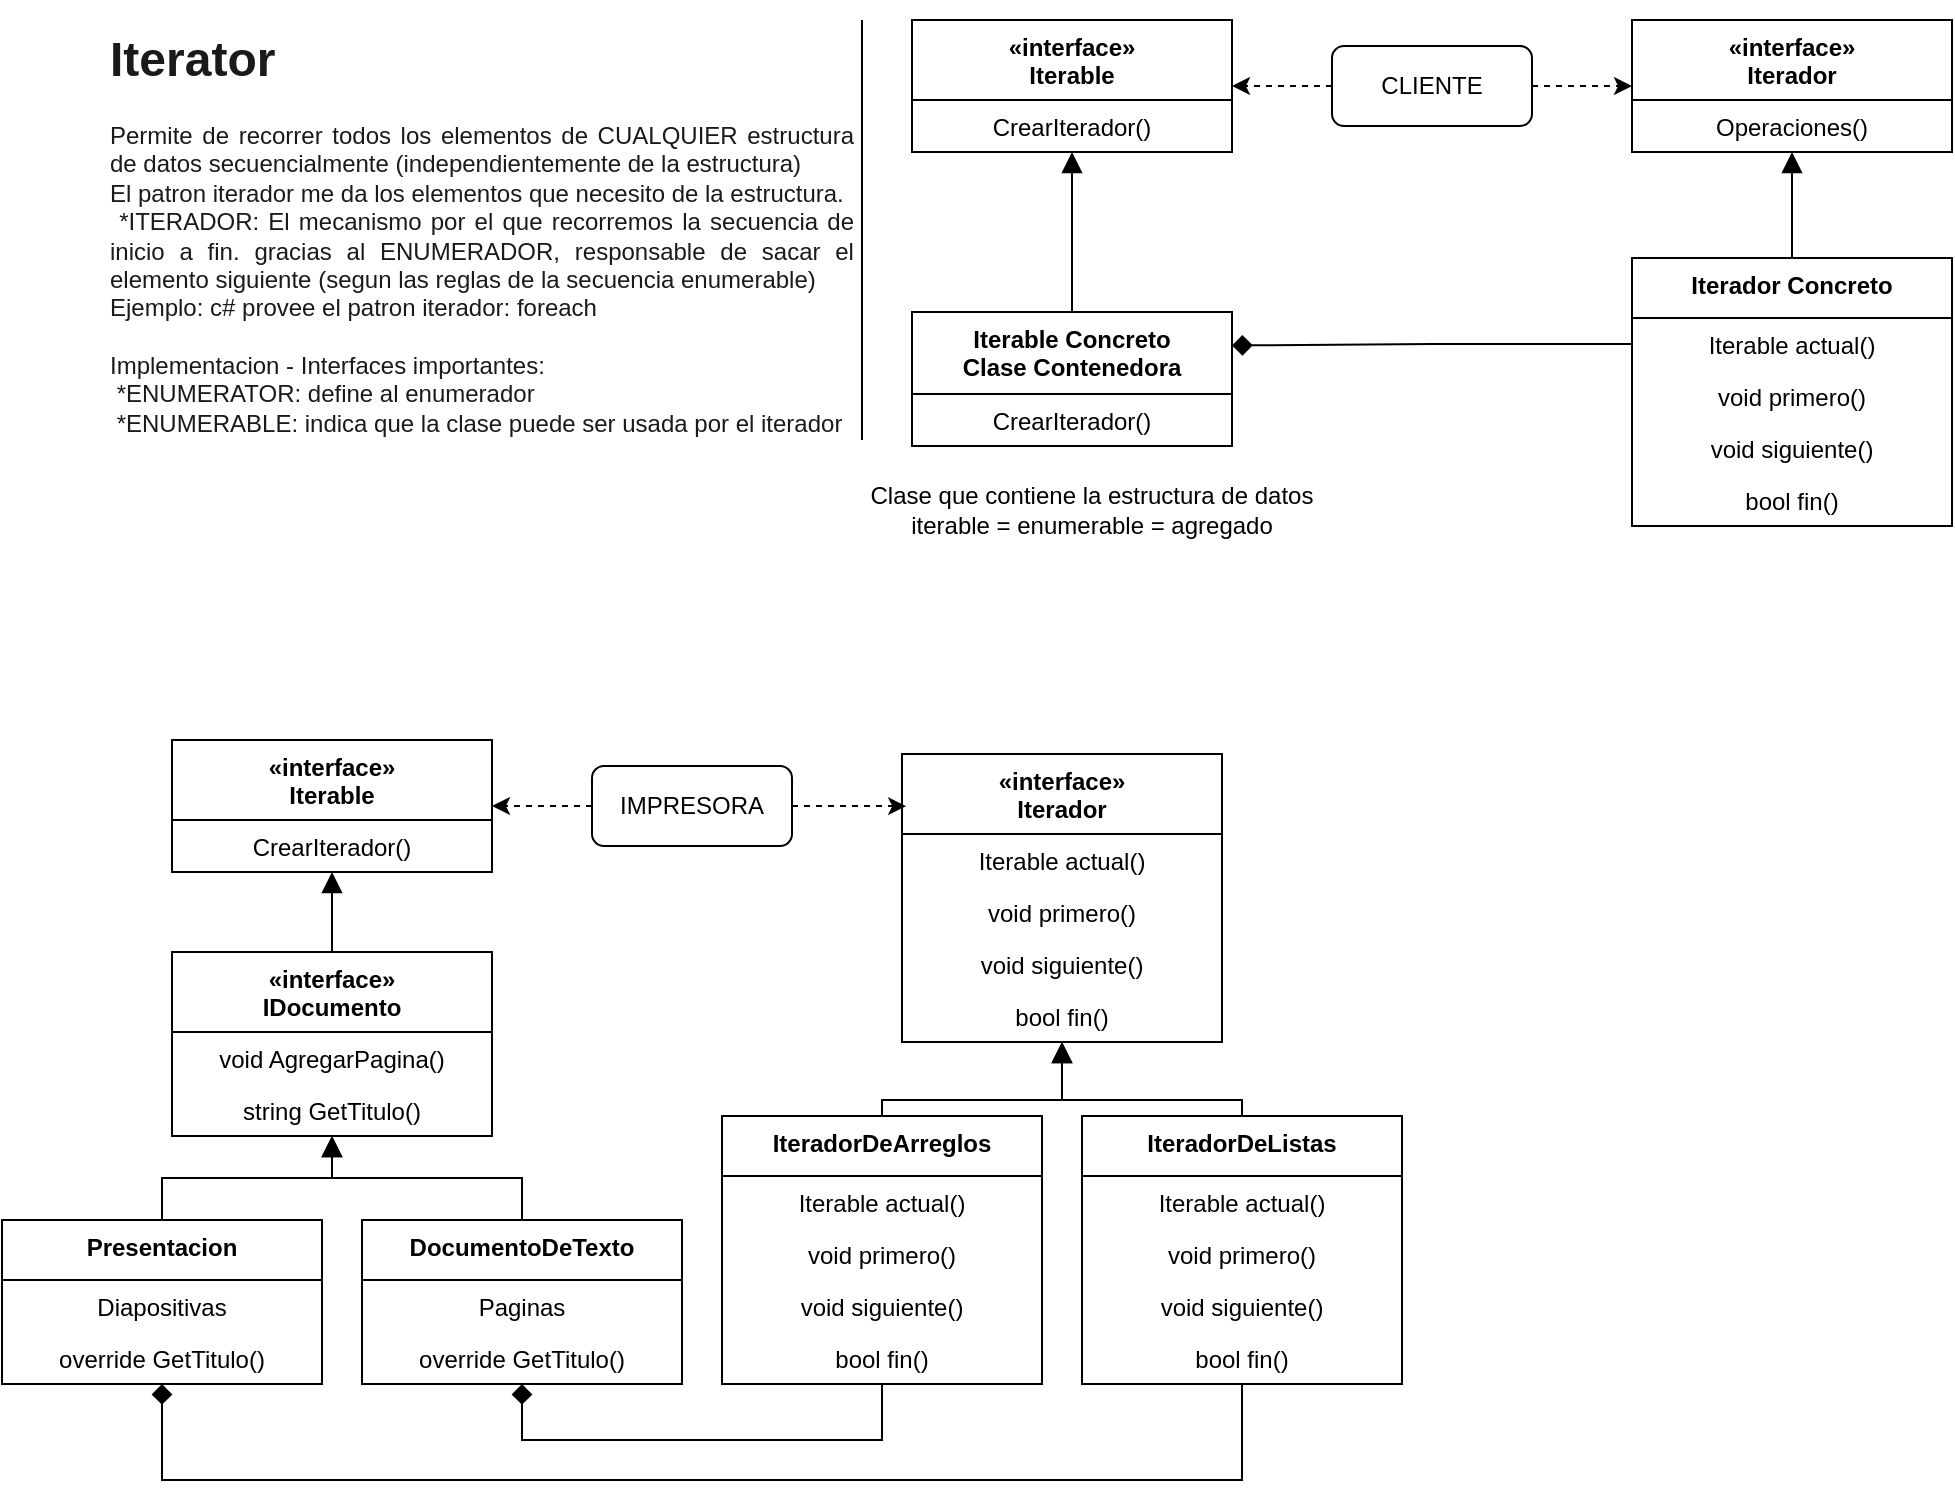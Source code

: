 <mxfile version="14.6.13" type="github" pages="3">
  <diagram name="2 ITERATOR" id="e7e014a7-5840-1c2e-5031-d8a46d1fe8dd">
    <mxGraphModel dx="2037" dy="520" grid="1" gridSize="10" guides="1" tooltips="1" connect="1" arrows="1" fold="1" page="1" pageScale="1" pageWidth="1169" pageHeight="826" background="#ffffff" math="0" shadow="0">
      <root>
        <mxCell id="0" />
        <mxCell id="1" parent="0" />
        <mxCell id="JFeSRVVw9KBUbHDQCU6g-44" value="«interface»&#xa;Iterable" style="swimlane;fontStyle=1;align=center;verticalAlign=top;childLayout=stackLayout;horizontal=1;startSize=40;horizontalStack=0;resizeParent=1;resizeParentMax=0;resizeLast=0;collapsible=1;marginBottom=0;" vertex="1" parent="1">
          <mxGeometry x="415" y="10" width="160" height="66" as="geometry" />
        </mxCell>
        <mxCell id="JFeSRVVw9KBUbHDQCU6g-47" value="CrearIterador()" style="text;strokeColor=none;fillColor=none;align=center;verticalAlign=top;spacingLeft=4;spacingRight=4;overflow=hidden;rotatable=0;points=[[0,0.5],[1,0.5]];portConstraint=eastwest;" vertex="1" parent="JFeSRVVw9KBUbHDQCU6g-44">
          <mxGeometry y="40" width="160" height="26" as="geometry" />
        </mxCell>
        <mxCell id="JFeSRVVw9KBUbHDQCU6g-48" value="«interface»&#xa;Iterador" style="swimlane;fontStyle=1;align=center;verticalAlign=top;childLayout=stackLayout;horizontal=1;startSize=40;horizontalStack=0;resizeParent=1;resizeParentMax=0;resizeLast=0;collapsible=1;marginBottom=0;" vertex="1" parent="1">
          <mxGeometry x="775" y="10" width="160" height="66" as="geometry" />
        </mxCell>
        <mxCell id="JFeSRVVw9KBUbHDQCU6g-49" value="Operaciones()" style="text;strokeColor=none;fillColor=none;align=center;verticalAlign=top;spacingLeft=4;spacingRight=4;overflow=hidden;rotatable=0;points=[[0,0.5],[1,0.5]];portConstraint=eastwest;" vertex="1" parent="JFeSRVVw9KBUbHDQCU6g-48">
          <mxGeometry y="40" width="160" height="26" as="geometry" />
        </mxCell>
        <mxCell id="JFeSRVVw9KBUbHDQCU6g-50" value="&lt;h1 style=&quot;text-align: justify&quot;&gt;&lt;font color=&quot;#1a1a1a&quot;&gt;Iterator&lt;/font&gt;&lt;/h1&gt;&lt;p&gt;&lt;/p&gt;&lt;div style=&quot;text-align: justify&quot;&gt;&lt;span style=&quot;color: rgb(26 , 26 , 26)&quot;&gt;Permite de recorrer todos los elementos de CUALQUIER estructura de datos secuencialmente (independientemente de la estructura)&lt;/span&gt;&lt;/div&gt;&lt;font color=&quot;#1a1a1a&quot;&gt;&lt;div style=&quot;text-align: justify&quot;&gt;&lt;span&gt;El patron iterador me da los elementos que necesito de la estructura.&amp;nbsp;&lt;/span&gt;&lt;/div&gt;&lt;div style=&quot;text-align: justify&quot;&gt;&lt;span&gt;&amp;nbsp;*ITERADOR: El mecanismo por el que recorremos la secuencia de inicio a fin. gracias al&amp;nbsp;&lt;/span&gt;&lt;span&gt;ENUMERADOR, responsable de sacar el elemento siguiente (segun las reglas de la secuencia enumerable)&lt;/span&gt;&lt;/div&gt;&lt;div style=&quot;text-align: justify&quot;&gt;&lt;span&gt;Ejemplo: c# provee el patron iterador: foreach&lt;/span&gt;&lt;/div&gt;&lt;div style=&quot;text-align: justify&quot;&gt;&lt;span&gt;&lt;br&gt;&lt;/span&gt;&lt;/div&gt;&lt;div style=&quot;text-align: justify&quot;&gt;&lt;span&gt;Implementacion - Interfaces importantes:&lt;/span&gt;&lt;/div&gt;&lt;div style=&quot;text-align: justify&quot;&gt;&lt;span&gt;&amp;nbsp;*ENUMERATOR: define al enumerador&lt;/span&gt;&lt;/div&gt;&lt;div style=&quot;text-align: justify&quot;&gt;&lt;span&gt;&amp;nbsp;*ENUMERABLE: indica que la clase puede ser usada por el iterador&lt;/span&gt;&lt;/div&gt;&lt;/font&gt;&lt;p&gt;&lt;/p&gt;" style="text;html=1;strokeColor=none;fillColor=none;spacing=5;spacingTop=-20;whiteSpace=wrap;overflow=hidden;rounded=0;align=center;" vertex="1" parent="1">
          <mxGeometry x="10" y="10" width="380" height="210" as="geometry" />
        </mxCell>
        <mxCell id="JFeSRVVw9KBUbHDQCU6g-52" value="CLIENTE" style="rounded=1;whiteSpace=wrap;html=1;align=center;" vertex="1" parent="1">
          <mxGeometry x="625" y="23" width="100" height="40" as="geometry" />
        </mxCell>
        <mxCell id="JFeSRVVw9KBUbHDQCU6g-53" value="" style="endArrow=classic;html=1;dashed=1;" edge="1" parent="1" source="JFeSRVVw9KBUbHDQCU6g-52" target="JFeSRVVw9KBUbHDQCU6g-44">
          <mxGeometry width="50" height="50" relative="1" as="geometry">
            <mxPoint x="695" y="159" as="sourcePoint" />
            <mxPoint x="745" y="109" as="targetPoint" />
          </mxGeometry>
        </mxCell>
        <mxCell id="JFeSRVVw9KBUbHDQCU6g-54" value="" style="endArrow=classic;html=1;dashed=1;" edge="1" parent="1" source="JFeSRVVw9KBUbHDQCU6g-52" target="JFeSRVVw9KBUbHDQCU6g-48">
          <mxGeometry width="50" height="50" relative="1" as="geometry">
            <mxPoint x="695" y="159" as="sourcePoint" />
            <mxPoint x="745" y="109" as="targetPoint" />
          </mxGeometry>
        </mxCell>
        <mxCell id="JFeSRVVw9KBUbHDQCU6g-55" value="Iterador Concreto" style="swimlane;fontStyle=1;align=center;verticalAlign=top;childLayout=stackLayout;horizontal=1;startSize=30;horizontalStack=0;resizeParent=1;resizeParentMax=0;resizeLast=0;collapsible=1;marginBottom=0;" vertex="1" parent="1">
          <mxGeometry x="775" y="129" width="160" height="134" as="geometry" />
        </mxCell>
        <mxCell id="JFeSRVVw9KBUbHDQCU6g-65" value="Iterable actual()&#xa;" style="text;strokeColor=none;fillColor=none;align=center;verticalAlign=top;spacingLeft=4;spacingRight=4;overflow=hidden;rotatable=0;points=[[0,0.5],[1,0.5]];portConstraint=eastwest;" vertex="1" parent="JFeSRVVw9KBUbHDQCU6g-55">
          <mxGeometry y="30" width="160" height="26" as="geometry" />
        </mxCell>
        <mxCell id="JFeSRVVw9KBUbHDQCU6g-56" value="void primero()&#xa;" style="text;strokeColor=none;fillColor=none;align=center;verticalAlign=top;spacingLeft=4;spacingRight=4;overflow=hidden;rotatable=0;points=[[0,0.5],[1,0.5]];portConstraint=eastwest;" vertex="1" parent="JFeSRVVw9KBUbHDQCU6g-55">
          <mxGeometry y="56" width="160" height="26" as="geometry" />
        </mxCell>
        <mxCell id="JFeSRVVw9KBUbHDQCU6g-64" value="void siguiente()&#xa;" style="text;strokeColor=none;fillColor=none;align=center;verticalAlign=top;spacingLeft=4;spacingRight=4;overflow=hidden;rotatable=0;points=[[0,0.5],[1,0.5]];portConstraint=eastwest;" vertex="1" parent="JFeSRVVw9KBUbHDQCU6g-55">
          <mxGeometry y="82" width="160" height="26" as="geometry" />
        </mxCell>
        <mxCell id="JFeSRVVw9KBUbHDQCU6g-66" value="bool fin()&#xa;" style="text;strokeColor=none;fillColor=none;align=center;verticalAlign=top;spacingLeft=4;spacingRight=4;overflow=hidden;rotatable=0;points=[[0,0.5],[1,0.5]];portConstraint=eastwest;" vertex="1" parent="JFeSRVVw9KBUbHDQCU6g-55">
          <mxGeometry y="108" width="160" height="26" as="geometry" />
        </mxCell>
        <mxCell id="JFeSRVVw9KBUbHDQCU6g-57" value="Iterable Concreto&#xa;Clase Contenedora" style="swimlane;fontStyle=1;align=center;verticalAlign=top;childLayout=stackLayout;horizontal=1;startSize=41;horizontalStack=0;resizeParent=1;resizeParentMax=0;resizeLast=0;collapsible=1;marginBottom=0;" vertex="1" parent="1">
          <mxGeometry x="415" y="156" width="160" height="67" as="geometry" />
        </mxCell>
        <mxCell id="JFeSRVVw9KBUbHDQCU6g-58" value="CrearIterador()" style="text;strokeColor=none;fillColor=none;align=center;verticalAlign=top;spacingLeft=4;spacingRight=4;overflow=hidden;rotatable=0;points=[[0,0.5],[1,0.5]];portConstraint=eastwest;" vertex="1" parent="JFeSRVVw9KBUbHDQCU6g-57">
          <mxGeometry y="41" width="160" height="26" as="geometry" />
        </mxCell>
        <mxCell id="JFeSRVVw9KBUbHDQCU6g-59" value="" style="endArrow=block;html=1;endFill=1;endSize=8;" edge="1" parent="1" source="JFeSRVVw9KBUbHDQCU6g-57" target="JFeSRVVw9KBUbHDQCU6g-44">
          <mxGeometry width="50" height="50" relative="1" as="geometry">
            <mxPoint x="695" y="159" as="sourcePoint" />
            <mxPoint x="745" y="109" as="targetPoint" />
          </mxGeometry>
        </mxCell>
        <mxCell id="JFeSRVVw9KBUbHDQCU6g-60" value="" style="endArrow=block;html=1;endFill=1;endSize=8;" edge="1" parent="1" source="JFeSRVVw9KBUbHDQCU6g-55" target="JFeSRVVw9KBUbHDQCU6g-48">
          <mxGeometry width="50" height="50" relative="1" as="geometry">
            <mxPoint x="615" y="159" as="sourcePoint" />
            <mxPoint x="665" y="109" as="targetPoint" />
          </mxGeometry>
        </mxCell>
        <mxCell id="JFeSRVVw9KBUbHDQCU6g-63" value="Clase que contiene la estructura de datos &lt;br&gt;iterable =&amp;nbsp;enumerable =&amp;nbsp;agregado" style="text;html=1;strokeColor=none;fillColor=none;align=center;verticalAlign=middle;whiteSpace=wrap;rounded=0;" vertex="1" parent="1">
          <mxGeometry x="390" y="230" width="230" height="50" as="geometry" />
        </mxCell>
        <mxCell id="JFeSRVVw9KBUbHDQCU6g-61" value="" style="endArrow=diamond;html=1;endFill=1;endSize=8;exitX=0;exitY=0.5;exitDx=0;exitDy=0;edgeStyle=orthogonalEdgeStyle;rounded=0;entryX=1;entryY=0.25;entryDx=0;entryDy=0;" edge="1" parent="1" source="JFeSRVVw9KBUbHDQCU6g-65" target="JFeSRVVw9KBUbHDQCU6g-57">
          <mxGeometry width="50" height="50" relative="1" as="geometry">
            <mxPoint x="695" y="159" as="sourcePoint" />
            <mxPoint x="745" y="109" as="targetPoint" />
          </mxGeometry>
        </mxCell>
        <mxCell id="JFeSRVVw9KBUbHDQCU6g-67" value="«interface»&#xa;IDocumento" style="swimlane;fontStyle=1;align=center;verticalAlign=top;childLayout=stackLayout;horizontal=1;startSize=40;horizontalStack=0;resizeParent=1;resizeParentMax=0;resizeLast=0;collapsible=1;marginBottom=0;" vertex="1" parent="1">
          <mxGeometry x="45" y="476" width="160" height="92" as="geometry" />
        </mxCell>
        <mxCell id="JFeSRVVw9KBUbHDQCU6g-68" value="void AgregarPagina()" style="text;strokeColor=none;fillColor=none;align=center;verticalAlign=top;spacingLeft=4;spacingRight=4;overflow=hidden;rotatable=0;points=[[0,0.5],[1,0.5]];portConstraint=eastwest;" vertex="1" parent="JFeSRVVw9KBUbHDQCU6g-67">
          <mxGeometry y="40" width="160" height="26" as="geometry" />
        </mxCell>
        <mxCell id="JFeSRVVw9KBUbHDQCU6g-88" value="string GetTitulo()" style="text;strokeColor=none;fillColor=none;align=center;verticalAlign=top;spacingLeft=4;spacingRight=4;overflow=hidden;rotatable=0;points=[[0,0.5],[1,0.5]];portConstraint=eastwest;" vertex="1" parent="JFeSRVVw9KBUbHDQCU6g-67">
          <mxGeometry y="66" width="160" height="26" as="geometry" />
        </mxCell>
        <mxCell id="JFeSRVVw9KBUbHDQCU6g-69" value="«interface»&#xa;Iterador" style="swimlane;fontStyle=1;align=center;verticalAlign=top;childLayout=stackLayout;horizontal=1;startSize=40;horizontalStack=0;resizeParent=1;resizeParentMax=0;resizeLast=0;collapsible=1;marginBottom=0;" vertex="1" parent="1">
          <mxGeometry x="410" y="377" width="160" height="144" as="geometry" />
        </mxCell>
        <mxCell id="JFeSRVVw9KBUbHDQCU6g-104" value="Iterable actual()&#xa;" style="text;strokeColor=none;fillColor=none;align=center;verticalAlign=top;spacingLeft=4;spacingRight=4;overflow=hidden;rotatable=0;points=[[0,0.5],[1,0.5]];portConstraint=eastwest;" vertex="1" parent="JFeSRVVw9KBUbHDQCU6g-69">
          <mxGeometry y="40" width="160" height="26" as="geometry" />
        </mxCell>
        <mxCell id="JFeSRVVw9KBUbHDQCU6g-103" value="void primero()&#xa;" style="text;strokeColor=none;fillColor=none;align=center;verticalAlign=top;spacingLeft=4;spacingRight=4;overflow=hidden;rotatable=0;points=[[0,0.5],[1,0.5]];portConstraint=eastwest;" vertex="1" parent="JFeSRVVw9KBUbHDQCU6g-69">
          <mxGeometry y="66" width="160" height="26" as="geometry" />
        </mxCell>
        <mxCell id="JFeSRVVw9KBUbHDQCU6g-102" value="void siguiente()&#xa;" style="text;strokeColor=none;fillColor=none;align=center;verticalAlign=top;spacingLeft=4;spacingRight=4;overflow=hidden;rotatable=0;points=[[0,0.5],[1,0.5]];portConstraint=eastwest;" vertex="1" parent="JFeSRVVw9KBUbHDQCU6g-69">
          <mxGeometry y="92" width="160" height="26" as="geometry" />
        </mxCell>
        <mxCell id="JFeSRVVw9KBUbHDQCU6g-101" value="bool fin()&#xa;" style="text;strokeColor=none;fillColor=none;align=center;verticalAlign=top;spacingLeft=4;spacingRight=4;overflow=hidden;rotatable=0;points=[[0,0.5],[1,0.5]];portConstraint=eastwest;" vertex="1" parent="JFeSRVVw9KBUbHDQCU6g-69">
          <mxGeometry y="118" width="160" height="26" as="geometry" />
        </mxCell>
        <mxCell id="JFeSRVVw9KBUbHDQCU6g-71" value="IMPRESORA" style="rounded=1;whiteSpace=wrap;html=1;align=center;" vertex="1" parent="1">
          <mxGeometry x="255" y="383" width="100" height="40" as="geometry" />
        </mxCell>
        <mxCell id="JFeSRVVw9KBUbHDQCU6g-72" value="" style="endArrow=classic;html=1;dashed=1;" edge="1" parent="1" source="JFeSRVVw9KBUbHDQCU6g-71" target="JFeSRVVw9KBUbHDQCU6g-86">
          <mxGeometry width="50" height="50" relative="1" as="geometry">
            <mxPoint x="325" y="519" as="sourcePoint" />
            <mxPoint x="375" y="469" as="targetPoint" />
          </mxGeometry>
        </mxCell>
        <mxCell id="JFeSRVVw9KBUbHDQCU6g-73" value="" style="endArrow=classic;html=1;dashed=1;entryX=0.013;entryY=0.181;entryDx=0;entryDy=0;entryPerimeter=0;" edge="1" parent="1" source="JFeSRVVw9KBUbHDQCU6g-71" target="JFeSRVVw9KBUbHDQCU6g-69">
          <mxGeometry width="50" height="50" relative="1" as="geometry">
            <mxPoint x="325" y="519" as="sourcePoint" />
            <mxPoint x="375" y="469" as="targetPoint" />
          </mxGeometry>
        </mxCell>
        <mxCell id="JFeSRVVw9KBUbHDQCU6g-74" value="IteradorDeArreglos" style="swimlane;fontStyle=1;align=center;verticalAlign=top;childLayout=stackLayout;horizontal=1;startSize=30;horizontalStack=0;resizeParent=1;resizeParentMax=0;resizeLast=0;collapsible=1;marginBottom=0;" vertex="1" parent="1">
          <mxGeometry x="320" y="558" width="160" height="134" as="geometry" />
        </mxCell>
        <mxCell id="JFeSRVVw9KBUbHDQCU6g-75" value="Iterable actual()&#xa;" style="text;strokeColor=none;fillColor=none;align=center;verticalAlign=top;spacingLeft=4;spacingRight=4;overflow=hidden;rotatable=0;points=[[0,0.5],[1,0.5]];portConstraint=eastwest;" vertex="1" parent="JFeSRVVw9KBUbHDQCU6g-74">
          <mxGeometry y="30" width="160" height="26" as="geometry" />
        </mxCell>
        <mxCell id="JFeSRVVw9KBUbHDQCU6g-76" value="void primero()&#xa;" style="text;strokeColor=none;fillColor=none;align=center;verticalAlign=top;spacingLeft=4;spacingRight=4;overflow=hidden;rotatable=0;points=[[0,0.5],[1,0.5]];portConstraint=eastwest;" vertex="1" parent="JFeSRVVw9KBUbHDQCU6g-74">
          <mxGeometry y="56" width="160" height="26" as="geometry" />
        </mxCell>
        <mxCell id="JFeSRVVw9KBUbHDQCU6g-77" value="void siguiente()&#xa;" style="text;strokeColor=none;fillColor=none;align=center;verticalAlign=top;spacingLeft=4;spacingRight=4;overflow=hidden;rotatable=0;points=[[0,0.5],[1,0.5]];portConstraint=eastwest;" vertex="1" parent="JFeSRVVw9KBUbHDQCU6g-74">
          <mxGeometry y="82" width="160" height="26" as="geometry" />
        </mxCell>
        <mxCell id="JFeSRVVw9KBUbHDQCU6g-78" value="bool fin()&#xa;" style="text;strokeColor=none;fillColor=none;align=center;verticalAlign=top;spacingLeft=4;spacingRight=4;overflow=hidden;rotatable=0;points=[[0,0.5],[1,0.5]];portConstraint=eastwest;" vertex="1" parent="JFeSRVVw9KBUbHDQCU6g-74">
          <mxGeometry y="108" width="160" height="26" as="geometry" />
        </mxCell>
        <mxCell id="JFeSRVVw9KBUbHDQCU6g-79" value="DocumentoDeTexto" style="swimlane;fontStyle=1;align=center;verticalAlign=top;childLayout=stackLayout;horizontal=1;startSize=30;horizontalStack=0;resizeParent=1;resizeParentMax=0;resizeLast=0;collapsible=1;marginBottom=0;" vertex="1" parent="1">
          <mxGeometry x="140" y="610" width="160" height="82" as="geometry" />
        </mxCell>
        <mxCell id="JFeSRVVw9KBUbHDQCU6g-80" value="Paginas" style="text;strokeColor=none;fillColor=none;align=center;verticalAlign=top;spacingLeft=4;spacingRight=4;overflow=hidden;rotatable=0;points=[[0,0.5],[1,0.5]];portConstraint=eastwest;" vertex="1" parent="JFeSRVVw9KBUbHDQCU6g-79">
          <mxGeometry y="30" width="160" height="26" as="geometry" />
        </mxCell>
        <mxCell id="JFeSRVVw9KBUbHDQCU6g-90" value="override GetTitulo()" style="text;strokeColor=none;fillColor=none;align=center;verticalAlign=top;spacingLeft=4;spacingRight=4;overflow=hidden;rotatable=0;points=[[0,0.5],[1,0.5]];portConstraint=eastwest;" vertex="1" parent="JFeSRVVw9KBUbHDQCU6g-79">
          <mxGeometry y="56" width="160" height="26" as="geometry" />
        </mxCell>
        <mxCell id="JFeSRVVw9KBUbHDQCU6g-81" value="" style="endArrow=block;html=1;endFill=1;endSize=8;edgeStyle=orthogonalEdgeStyle;rounded=0;" edge="1" parent="1" source="JFeSRVVw9KBUbHDQCU6g-79" target="JFeSRVVw9KBUbHDQCU6g-67">
          <mxGeometry width="50" height="50" relative="1" as="geometry">
            <mxPoint x="325" y="572" as="sourcePoint" />
            <mxPoint x="375" y="522" as="targetPoint" />
          </mxGeometry>
        </mxCell>
        <mxCell id="JFeSRVVw9KBUbHDQCU6g-82" value="" style="endArrow=block;html=1;endFill=1;endSize=8;rounded=0;edgeStyle=orthogonalEdgeStyle;" edge="1" parent="1" source="JFeSRVVw9KBUbHDQCU6g-74" target="JFeSRVVw9KBUbHDQCU6g-69">
          <mxGeometry width="50" height="50" relative="1" as="geometry">
            <mxPoint x="245" y="519" as="sourcePoint" />
            <mxPoint x="295" y="469" as="targetPoint" />
            <Array as="points">
              <mxPoint x="400" y="550" />
              <mxPoint x="490" y="550" />
            </Array>
          </mxGeometry>
        </mxCell>
        <mxCell id="JFeSRVVw9KBUbHDQCU6g-84" value="" style="endArrow=diamond;html=1;endFill=1;endSize=8;edgeStyle=orthogonalEdgeStyle;rounded=0;" edge="1" parent="1" source="JFeSRVVw9KBUbHDQCU6g-105" target="JFeSRVVw9KBUbHDQCU6g-97">
          <mxGeometry width="50" height="50" relative="1" as="geometry">
            <mxPoint x="325" y="519" as="sourcePoint" />
            <mxPoint x="375" y="469" as="targetPoint" />
            <Array as="points">
              <mxPoint x="580" y="740" />
              <mxPoint x="40" y="740" />
            </Array>
          </mxGeometry>
        </mxCell>
        <mxCell id="JFeSRVVw9KBUbHDQCU6g-85" value="" style="endArrow=none;html=1;endSize=8;entryX=1;entryY=0;entryDx=0;entryDy=0;exitX=1;exitY=1;exitDx=0;exitDy=0;" edge="1" parent="1" source="JFeSRVVw9KBUbHDQCU6g-50" target="JFeSRVVw9KBUbHDQCU6g-50">
          <mxGeometry width="50" height="50" relative="1" as="geometry">
            <mxPoint x="520" y="230" as="sourcePoint" />
            <mxPoint x="570" y="180" as="targetPoint" />
          </mxGeometry>
        </mxCell>
        <mxCell id="JFeSRVVw9KBUbHDQCU6g-86" value="«interface»&#xa;Iterable" style="swimlane;fontStyle=1;align=center;verticalAlign=top;childLayout=stackLayout;horizontal=1;startSize=40;horizontalStack=0;resizeParent=1;resizeParentMax=0;resizeLast=0;collapsible=1;marginBottom=0;" vertex="1" parent="1">
          <mxGeometry x="45" y="370" width="160" height="66" as="geometry" />
        </mxCell>
        <mxCell id="JFeSRVVw9KBUbHDQCU6g-87" value="CrearIterador()" style="text;strokeColor=none;fillColor=none;align=center;verticalAlign=top;spacingLeft=4;spacingRight=4;overflow=hidden;rotatable=0;points=[[0,0.5],[1,0.5]];portConstraint=eastwest;" vertex="1" parent="JFeSRVVw9KBUbHDQCU6g-86">
          <mxGeometry y="40" width="160" height="26" as="geometry" />
        </mxCell>
        <mxCell id="JFeSRVVw9KBUbHDQCU6g-89" value="" style="endArrow=block;html=1;endFill=1;endSize=8;" edge="1" parent="1" source="JFeSRVVw9KBUbHDQCU6g-67" target="JFeSRVVw9KBUbHDQCU6g-86">
          <mxGeometry width="50" height="50" relative="1" as="geometry">
            <mxPoint x="125" y="610" as="sourcePoint" />
            <mxPoint x="110" y="400" as="targetPoint" />
          </mxGeometry>
        </mxCell>
        <mxCell id="JFeSRVVw9KBUbHDQCU6g-97" value="Presentacion" style="swimlane;fontStyle=1;align=center;verticalAlign=top;childLayout=stackLayout;horizontal=1;startSize=30;horizontalStack=0;resizeParent=1;resizeParentMax=0;resizeLast=0;collapsible=1;marginBottom=0;" vertex="1" parent="1">
          <mxGeometry x="-40" y="610" width="160" height="82" as="geometry" />
        </mxCell>
        <mxCell id="JFeSRVVw9KBUbHDQCU6g-98" value="Diapositivas" style="text;strokeColor=none;fillColor=none;align=center;verticalAlign=top;spacingLeft=4;spacingRight=4;overflow=hidden;rotatable=0;points=[[0,0.5],[1,0.5]];portConstraint=eastwest;" vertex="1" parent="JFeSRVVw9KBUbHDQCU6g-97">
          <mxGeometry y="30" width="160" height="26" as="geometry" />
        </mxCell>
        <mxCell id="JFeSRVVw9KBUbHDQCU6g-99" value="override GetTitulo()" style="text;strokeColor=none;fillColor=none;align=center;verticalAlign=top;spacingLeft=4;spacingRight=4;overflow=hidden;rotatable=0;points=[[0,0.5],[1,0.5]];portConstraint=eastwest;" vertex="1" parent="JFeSRVVw9KBUbHDQCU6g-97">
          <mxGeometry y="56" width="160" height="26" as="geometry" />
        </mxCell>
        <mxCell id="JFeSRVVw9KBUbHDQCU6g-100" value="" style="endArrow=block;html=1;endFill=1;endSize=8;edgeStyle=orthogonalEdgeStyle;rounded=0;" edge="1" parent="1" source="JFeSRVVw9KBUbHDQCU6g-97" target="JFeSRVVw9KBUbHDQCU6g-67">
          <mxGeometry width="50" height="50" relative="1" as="geometry">
            <mxPoint x="325" y="572" as="sourcePoint" />
            <mxPoint x="375" y="522" as="targetPoint" />
          </mxGeometry>
        </mxCell>
        <mxCell id="JFeSRVVw9KBUbHDQCU6g-105" value="IteradorDeListas" style="swimlane;fontStyle=1;align=center;verticalAlign=top;childLayout=stackLayout;horizontal=1;startSize=30;horizontalStack=0;resizeParent=1;resizeParentMax=0;resizeLast=0;collapsible=1;marginBottom=0;" vertex="1" parent="1">
          <mxGeometry x="500" y="558" width="160" height="134" as="geometry" />
        </mxCell>
        <mxCell id="JFeSRVVw9KBUbHDQCU6g-106" value="Iterable actual()&#xa;" style="text;strokeColor=none;fillColor=none;align=center;verticalAlign=top;spacingLeft=4;spacingRight=4;overflow=hidden;rotatable=0;points=[[0,0.5],[1,0.5]];portConstraint=eastwest;" vertex="1" parent="JFeSRVVw9KBUbHDQCU6g-105">
          <mxGeometry y="30" width="160" height="26" as="geometry" />
        </mxCell>
        <mxCell id="JFeSRVVw9KBUbHDQCU6g-107" value="void primero()&#xa;" style="text;strokeColor=none;fillColor=none;align=center;verticalAlign=top;spacingLeft=4;spacingRight=4;overflow=hidden;rotatable=0;points=[[0,0.5],[1,0.5]];portConstraint=eastwest;" vertex="1" parent="JFeSRVVw9KBUbHDQCU6g-105">
          <mxGeometry y="56" width="160" height="26" as="geometry" />
        </mxCell>
        <mxCell id="JFeSRVVw9KBUbHDQCU6g-108" value="void siguiente()&#xa;" style="text;strokeColor=none;fillColor=none;align=center;verticalAlign=top;spacingLeft=4;spacingRight=4;overflow=hidden;rotatable=0;points=[[0,0.5],[1,0.5]];portConstraint=eastwest;" vertex="1" parent="JFeSRVVw9KBUbHDQCU6g-105">
          <mxGeometry y="82" width="160" height="26" as="geometry" />
        </mxCell>
        <mxCell id="JFeSRVVw9KBUbHDQCU6g-109" value="bool fin()&#xa;" style="text;strokeColor=none;fillColor=none;align=center;verticalAlign=top;spacingLeft=4;spacingRight=4;overflow=hidden;rotatable=0;points=[[0,0.5],[1,0.5]];portConstraint=eastwest;" vertex="1" parent="JFeSRVVw9KBUbHDQCU6g-105">
          <mxGeometry y="108" width="160" height="26" as="geometry" />
        </mxCell>
        <mxCell id="JFeSRVVw9KBUbHDQCU6g-110" value="" style="endArrow=block;html=1;endFill=1;endSize=8;rounded=0;edgeStyle=orthogonalEdgeStyle;" edge="1" parent="1" source="JFeSRVVw9KBUbHDQCU6g-105" target="JFeSRVVw9KBUbHDQCU6g-69">
          <mxGeometry width="50" height="50" relative="1" as="geometry">
            <mxPoint x="245" y="519" as="sourcePoint" />
            <mxPoint x="295" y="469" as="targetPoint" />
            <Array as="points">
              <mxPoint x="580" y="550" />
              <mxPoint x="490" y="550" />
            </Array>
          </mxGeometry>
        </mxCell>
        <mxCell id="JFeSRVVw9KBUbHDQCU6g-111" value="" style="endArrow=diamond;html=1;endFill=1;endSize=8;edgeStyle=orthogonalEdgeStyle;rounded=0;" edge="1" parent="1" source="JFeSRVVw9KBUbHDQCU6g-74" target="JFeSRVVw9KBUbHDQCU6g-79">
          <mxGeometry width="50" height="50" relative="1" as="geometry">
            <mxPoint x="325" y="519" as="sourcePoint" />
            <mxPoint x="375" y="469" as="targetPoint" />
            <Array as="points">
              <mxPoint x="400" y="720" />
              <mxPoint x="220" y="720" />
            </Array>
          </mxGeometry>
        </mxCell>
      </root>
    </mxGraphModel>
  </diagram>
  <diagram id="Y9BkPkcYDif9DkWYkwm6" name="6 Composite">
    <mxGraphModel dx="868" dy="520" grid="1" gridSize="10" guides="1" tooltips="1" connect="1" arrows="1" fold="1" page="1" pageScale="1" pageWidth="850" pageHeight="1100" math="0" shadow="0">
      <root>
        <mxCell id="5gZ_trMiSi1T-RBZhrQ6-0" />
        <mxCell id="5gZ_trMiSi1T-RBZhrQ6-1" parent="5gZ_trMiSi1T-RBZhrQ6-0" />
        <mxCell id="PnXHfj2zv8V9_ceOidOT-2" value="abstract&#xa;Componente" style="swimlane;fontStyle=1;align=center;verticalAlign=top;childLayout=stackLayout;horizontal=1;startSize=40;horizontalStack=0;resizeParent=1;resizeParentMax=0;resizeLast=0;collapsible=1;marginBottom=0;" vertex="1" parent="5gZ_trMiSi1T-RBZhrQ6-1">
          <mxGeometry x="555" y="10" width="160" height="66" as="geometry" />
        </mxCell>
        <mxCell id="PnXHfj2zv8V9_ceOidOT-3" value="Operaciones()" style="text;strokeColor=none;fillColor=none;align=center;verticalAlign=top;spacingLeft=4;spacingRight=4;overflow=hidden;rotatable=0;points=[[0,0.5],[1,0.5]];portConstraint=eastwest;" vertex="1" parent="PnXHfj2zv8V9_ceOidOT-2">
          <mxGeometry y="40" width="160" height="26" as="geometry" />
        </mxCell>
        <mxCell id="PnXHfj2zv8V9_ceOidOT-4" value="&lt;h1 style=&quot;text-align: justify&quot;&gt;&lt;font color=&quot;#1a1a1a&quot;&gt;Composite&lt;/font&gt;&lt;/h1&gt;&lt;div style=&quot;text-align: left&quot;&gt;&lt;span&gt;&lt;font color=&quot;#1a1a1a&quot;&gt;Permite&amp;nbsp;&lt;/font&gt;tener un único documento, que puede estar dividido en documentos&amp;nbsp;más pequeños y estos estar compuestos por cualquier &lt;br&gt;cantidad de partes mas pequeñas. (RECURSIVO)&lt;/span&gt;&lt;/div&gt;&lt;div style=&quot;text-align: left&quot;&gt;Compone objetos en estructuras de árbol para&amp;nbsp;representar jerarquías de parte-todo. Permite que los&amp;nbsp;clientes traten de manera uniforme a los objetos&amp;nbsp;individuales y a los compuestos.&amp;nbsp;&lt;span&gt;&lt;br&gt;&lt;/span&gt;&lt;/div&gt;&lt;div style=&quot;text-align: left&quot;&gt;Trata a cada parte del mismo modo y los puede leer, escribir o imprimir.&lt;/div&gt;&lt;div style=&quot;text-align: left&quot;&gt;&lt;br&gt;&lt;/div&gt;&lt;div style=&quot;text-align: left&quot;&gt;UN OBJETO COMPUESTO TRANSMITE EL MENSAJE A SUS HIJOS&lt;/div&gt;&lt;div style=&quot;text-align: left&quot;&gt;LAS HOJAS LEEN&lt;/div&gt;&lt;div style=&quot;text-align: left&quot;&gt;&lt;br&gt;&lt;/div&gt;&lt;div style=&quot;text-align: left&quot;&gt;DESVENTAJA: A veces es necesario que ciertos componentes no contengan a otros. Y composite no impone restricciones.&amp;nbsp;&lt;/div&gt;&lt;p&gt;&lt;/p&gt;" style="text;html=1;strokeColor=none;fillColor=none;spacing=5;spacingTop=-20;whiteSpace=wrap;overflow=hidden;rounded=0;align=center;" vertex="1" parent="5gZ_trMiSi1T-RBZhrQ6-1">
          <mxGeometry y="10" width="390" height="240" as="geometry" />
        </mxCell>
        <mxCell id="PnXHfj2zv8V9_ceOidOT-5" value="CLIENTE" style="rounded=1;whiteSpace=wrap;html=1;align=center;" vertex="1" parent="5gZ_trMiSi1T-RBZhrQ6-1">
          <mxGeometry x="405" y="23" width="100" height="40" as="geometry" />
        </mxCell>
        <mxCell id="PnXHfj2zv8V9_ceOidOT-7" value="" style="endArrow=classic;html=1;dashed=1;" edge="1" parent="5gZ_trMiSi1T-RBZhrQ6-1" source="PnXHfj2zv8V9_ceOidOT-5" target="PnXHfj2zv8V9_ceOidOT-2">
          <mxGeometry width="50" height="50" relative="1" as="geometry">
            <mxPoint x="475" y="159" as="sourcePoint" />
            <mxPoint x="525" y="109" as="targetPoint" />
          </mxGeometry>
        </mxCell>
        <mxCell id="PnXHfj2zv8V9_ceOidOT-8" value="Compuesto" style="swimlane;fontStyle=1;align=center;verticalAlign=top;childLayout=stackLayout;horizontal=1;startSize=30;horizontalStack=0;resizeParent=1;resizeParentMax=0;resizeLast=0;collapsible=1;marginBottom=0;" vertex="1" parent="5gZ_trMiSi1T-RBZhrQ6-1">
          <mxGeometry x="650" y="130" width="160" height="160" as="geometry" />
        </mxCell>
        <mxCell id="o3puvs31rToTMKyF882l-28" value="hijos = List&lt;Documento&gt;" style="text;strokeColor=none;fillColor=none;align=center;verticalAlign=top;spacingLeft=4;spacingRight=4;overflow=hidden;rotatable=0;points=[[0,0.5],[1,0.5]];portConstraint=eastwest;" vertex="1" parent="PnXHfj2zv8V9_ceOidOT-8">
          <mxGeometry y="30" width="160" height="26" as="geometry" />
        </mxCell>
        <mxCell id="o3puvs31rToTMKyF882l-29" value="agregarHijo(Documento)" style="text;strokeColor=none;fillColor=none;align=center;verticalAlign=top;spacingLeft=4;spacingRight=4;overflow=hidden;rotatable=0;points=[[0,0.5],[1,0.5]];portConstraint=eastwest;" vertex="1" parent="PnXHfj2zv8V9_ceOidOT-8">
          <mxGeometry y="56" width="160" height="26" as="geometry" />
        </mxCell>
        <mxCell id="o3puvs31rToTMKyF882l-32" value="imprimir()" style="text;strokeColor=none;fillColor=none;align=center;verticalAlign=top;spacingLeft=4;spacingRight=4;overflow=hidden;rotatable=0;points=[[0,0.5],[1,0.5]];portConstraint=eastwest;" vertex="1" parent="PnXHfj2zv8V9_ceOidOT-8">
          <mxGeometry y="82" width="160" height="26" as="geometry" />
        </mxCell>
        <mxCell id="o3puvs31rToTMKyF882l-31" value="escribir()" style="text;strokeColor=none;fillColor=none;align=center;verticalAlign=top;spacingLeft=4;spacingRight=4;overflow=hidden;rotatable=0;points=[[0,0.5],[1,0.5]];portConstraint=eastwest;" vertex="1" parent="PnXHfj2zv8V9_ceOidOT-8">
          <mxGeometry y="108" width="160" height="26" as="geometry" />
        </mxCell>
        <mxCell id="o3puvs31rToTMKyF882l-30" value="leer()" style="text;strokeColor=none;fillColor=none;align=center;verticalAlign=top;spacingLeft=4;spacingRight=4;overflow=hidden;rotatable=0;points=[[0,0.5],[1,0.5]];portConstraint=eastwest;" vertex="1" parent="PnXHfj2zv8V9_ceOidOT-8">
          <mxGeometry y="134" width="160" height="26" as="geometry" />
        </mxCell>
        <mxCell id="PnXHfj2zv8V9_ceOidOT-16" value="" style="endArrow=block;html=1;endFill=1;endSize=8;edgeStyle=orthogonalEdgeStyle;rounded=0;" edge="1" parent="5gZ_trMiSi1T-RBZhrQ6-1" source="PnXHfj2zv8V9_ceOidOT-8" target="PnXHfj2zv8V9_ceOidOT-2">
          <mxGeometry width="50" height="50" relative="1" as="geometry">
            <mxPoint x="395" y="159" as="sourcePoint" />
            <mxPoint x="445" y="109" as="targetPoint" />
          </mxGeometry>
        </mxCell>
        <mxCell id="PnXHfj2zv8V9_ceOidOT-19" value="" style="endArrow=none;html=1;endSize=8;entryX=1;entryY=0;entryDx=0;entryDy=0;exitX=1;exitY=1;exitDx=0;exitDy=0;" edge="1" parent="5gZ_trMiSi1T-RBZhrQ6-1" source="PnXHfj2zv8V9_ceOidOT-4" target="PnXHfj2zv8V9_ceOidOT-4">
          <mxGeometry width="50" height="50" relative="1" as="geometry">
            <mxPoint x="520" y="230" as="sourcePoint" />
            <mxPoint x="570" y="180" as="targetPoint" />
          </mxGeometry>
        </mxCell>
        <mxCell id="o3puvs31rToTMKyF882l-0" value="Hoja" style="swimlane;fontStyle=1;align=center;verticalAlign=top;childLayout=stackLayout;horizontal=1;startSize=30;horizontalStack=0;resizeParent=1;resizeParentMax=0;resizeLast=0;collapsible=1;marginBottom=0;" vertex="1" parent="5gZ_trMiSi1T-RBZhrQ6-1">
          <mxGeometry x="450" y="130" width="160" height="108" as="geometry" />
        </mxCell>
        <mxCell id="o3puvs31rToTMKyF882l-25" value="leer()" style="text;strokeColor=none;fillColor=none;align=center;verticalAlign=top;spacingLeft=4;spacingRight=4;overflow=hidden;rotatable=0;points=[[0,0.5],[1,0.5]];portConstraint=eastwest;" vertex="1" parent="o3puvs31rToTMKyF882l-0">
          <mxGeometry y="30" width="160" height="26" as="geometry" />
        </mxCell>
        <mxCell id="o3puvs31rToTMKyF882l-27" value="escribir()" style="text;strokeColor=none;fillColor=none;align=center;verticalAlign=top;spacingLeft=4;spacingRight=4;overflow=hidden;rotatable=0;points=[[0,0.5],[1,0.5]];portConstraint=eastwest;" vertex="1" parent="o3puvs31rToTMKyF882l-0">
          <mxGeometry y="56" width="160" height="26" as="geometry" />
        </mxCell>
        <mxCell id="o3puvs31rToTMKyF882l-26" value="imprimir()" style="text;strokeColor=none;fillColor=none;align=center;verticalAlign=top;spacingLeft=4;spacingRight=4;overflow=hidden;rotatable=0;points=[[0,0.5],[1,0.5]];portConstraint=eastwest;" vertex="1" parent="o3puvs31rToTMKyF882l-0">
          <mxGeometry y="82" width="160" height="26" as="geometry" />
        </mxCell>
        <mxCell id="PnXHfj2zv8V9_ceOidOT-18" value="" style="endArrow=diamond;html=1;endFill=1;endSize=8;exitX=1;exitY=0.25;exitDx=0;exitDy=0;edgeStyle=orthogonalEdgeStyle;rounded=0;entryX=1;entryY=0.104;entryDx=0;entryDy=0;entryPerimeter=0;" edge="1" parent="5gZ_trMiSi1T-RBZhrQ6-1" source="PnXHfj2zv8V9_ceOidOT-2" target="PnXHfj2zv8V9_ceOidOT-8">
          <mxGeometry width="50" height="50" relative="1" as="geometry">
            <mxPoint x="475" y="159" as="sourcePoint" />
            <mxPoint x="525" y="109" as="targetPoint" />
            <Array as="points">
              <mxPoint x="840" y="27" />
              <mxPoint x="840" y="144" />
            </Array>
          </mxGeometry>
        </mxCell>
        <mxCell id="o3puvs31rToTMKyF882l-2" value="" style="endArrow=block;html=1;endFill=1;endSize=8;edgeStyle=orthogonalEdgeStyle;rounded=0;exitX=0.5;exitY=0;exitDx=0;exitDy=0;" edge="1" parent="5gZ_trMiSi1T-RBZhrQ6-1" source="o3puvs31rToTMKyF882l-0" target="PnXHfj2zv8V9_ceOidOT-2">
          <mxGeometry width="50" height="50" relative="1" as="geometry">
            <mxPoint x="395" y="159" as="sourcePoint" />
            <mxPoint x="445" y="109" as="targetPoint" />
          </mxGeometry>
        </mxCell>
        <mxCell id="o3puvs31rToTMKyF882l-3" value="Clase Abstracta &#xa;Documento" style="swimlane;fontStyle=1;align=center;verticalAlign=top;childLayout=stackLayout;horizontal=1;startSize=40;horizontalStack=0;resizeParent=1;resizeParentMax=0;resizeLast=0;collapsible=1;marginBottom=0;" vertex="1" parent="5gZ_trMiSi1T-RBZhrQ6-1">
          <mxGeometry x="170" y="310" width="160" height="118" as="geometry" />
        </mxCell>
        <mxCell id="o3puvs31rToTMKyF882l-18" value="leer()" style="text;strokeColor=none;fillColor=none;align=center;verticalAlign=top;spacingLeft=4;spacingRight=4;overflow=hidden;rotatable=0;points=[[0,0.5],[1,0.5]];portConstraint=eastwest;" vertex="1" parent="o3puvs31rToTMKyF882l-3">
          <mxGeometry y="40" width="160" height="26" as="geometry" />
        </mxCell>
        <mxCell id="o3puvs31rToTMKyF882l-19" value="escribir()" style="text;strokeColor=none;fillColor=none;align=center;verticalAlign=top;spacingLeft=4;spacingRight=4;overflow=hidden;rotatable=0;points=[[0,0.5],[1,0.5]];portConstraint=eastwest;" vertex="1" parent="o3puvs31rToTMKyF882l-3">
          <mxGeometry y="66" width="160" height="26" as="geometry" />
        </mxCell>
        <mxCell id="o3puvs31rToTMKyF882l-20" value="imprimir()" style="text;strokeColor=none;fillColor=none;align=center;verticalAlign=top;spacingLeft=4;spacingRight=4;overflow=hidden;rotatable=0;points=[[0,0.5],[1,0.5]];portConstraint=eastwest;" vertex="1" parent="o3puvs31rToTMKyF882l-3">
          <mxGeometry y="92" width="160" height="26" as="geometry" />
        </mxCell>
        <mxCell id="o3puvs31rToTMKyF882l-5" value="CLIENTE" style="rounded=1;whiteSpace=wrap;html=1;align=center;" vertex="1" parent="5gZ_trMiSi1T-RBZhrQ6-1">
          <mxGeometry x="20" y="349" width="100" height="40" as="geometry" />
        </mxCell>
        <mxCell id="o3puvs31rToTMKyF882l-6" value="" style="endArrow=classic;html=1;dashed=1;" edge="1" parent="5gZ_trMiSi1T-RBZhrQ6-1" source="o3puvs31rToTMKyF882l-5" target="o3puvs31rToTMKyF882l-3">
          <mxGeometry width="50" height="50" relative="1" as="geometry">
            <mxPoint x="85" y="519" as="sourcePoint" />
            <mxPoint x="135" y="469" as="targetPoint" />
          </mxGeometry>
        </mxCell>
        <mxCell id="o3puvs31rToTMKyF882l-7" value="Documento Compuesto&#xa;hijos" style="swimlane;fontStyle=1;align=center;verticalAlign=top;childLayout=stackLayout;horizontal=1;startSize=40;horizontalStack=0;resizeParent=1;resizeParentMax=0;resizeLast=0;collapsible=1;marginBottom=0;" vertex="1" parent="5gZ_trMiSi1T-RBZhrQ6-1">
          <mxGeometry x="260" y="490" width="160" height="170" as="geometry" />
        </mxCell>
        <mxCell id="o3puvs31rToTMKyF882l-11" value="hijos = List&lt;Documento&gt;" style="text;strokeColor=none;fillColor=none;align=center;verticalAlign=top;spacingLeft=4;spacingRight=4;overflow=hidden;rotatable=0;points=[[0,0.5],[1,0.5]];portConstraint=eastwest;" vertex="1" parent="o3puvs31rToTMKyF882l-7">
          <mxGeometry y="40" width="160" height="26" as="geometry" />
        </mxCell>
        <mxCell id="o3puvs31rToTMKyF882l-21" value="agregarHijo(Documento)" style="text;strokeColor=none;fillColor=none;align=center;verticalAlign=top;spacingLeft=4;spacingRight=4;overflow=hidden;rotatable=0;points=[[0,0.5],[1,0.5]];portConstraint=eastwest;" vertex="1" parent="o3puvs31rToTMKyF882l-7">
          <mxGeometry y="66" width="160" height="26" as="geometry" />
        </mxCell>
        <mxCell id="o3puvs31rToTMKyF882l-8" value="leer()" style="text;strokeColor=none;fillColor=none;align=center;verticalAlign=top;spacingLeft=4;spacingRight=4;overflow=hidden;rotatable=0;points=[[0,0.5],[1,0.5]];portConstraint=eastwest;" vertex="1" parent="o3puvs31rToTMKyF882l-7">
          <mxGeometry y="92" width="160" height="26" as="geometry" />
        </mxCell>
        <mxCell id="o3puvs31rToTMKyF882l-9" value="escribir()" style="text;strokeColor=none;fillColor=none;align=center;verticalAlign=top;spacingLeft=4;spacingRight=4;overflow=hidden;rotatable=0;points=[[0,0.5],[1,0.5]];portConstraint=eastwest;" vertex="1" parent="o3puvs31rToTMKyF882l-7">
          <mxGeometry y="118" width="160" height="26" as="geometry" />
        </mxCell>
        <mxCell id="o3puvs31rToTMKyF882l-10" value="imprimir()" style="text;strokeColor=none;fillColor=none;align=center;verticalAlign=top;spacingLeft=4;spacingRight=4;overflow=hidden;rotatable=0;points=[[0,0.5],[1,0.5]];portConstraint=eastwest;" vertex="1" parent="o3puvs31rToTMKyF882l-7">
          <mxGeometry y="144" width="160" height="26" as="geometry" />
        </mxCell>
        <mxCell id="o3puvs31rToTMKyF882l-12" value="" style="endArrow=block;html=1;endFill=1;endSize=8;edgeStyle=orthogonalEdgeStyle;rounded=0;" edge="1" parent="5gZ_trMiSi1T-RBZhrQ6-1" source="o3puvs31rToTMKyF882l-7" target="o3puvs31rToTMKyF882l-3">
          <mxGeometry width="50" height="50" relative="1" as="geometry">
            <mxPoint x="5" y="519" as="sourcePoint" />
            <mxPoint x="55" y="469" as="targetPoint" />
          </mxGeometry>
        </mxCell>
        <mxCell id="o3puvs31rToTMKyF882l-14" value="Texto&#xa;Hoja" style="swimlane;fontStyle=1;align=center;verticalAlign=top;childLayout=stackLayout;horizontal=1;startSize=40;horizontalStack=0;resizeParent=1;resizeParentMax=0;resizeLast=0;collapsible=1;marginBottom=0;" vertex="1" parent="5gZ_trMiSi1T-RBZhrQ6-1">
          <mxGeometry x="60" y="490" width="160" height="118" as="geometry" />
        </mxCell>
        <mxCell id="o3puvs31rToTMKyF882l-22" value="leer()" style="text;strokeColor=none;fillColor=none;align=center;verticalAlign=top;spacingLeft=4;spacingRight=4;overflow=hidden;rotatable=0;points=[[0,0.5],[1,0.5]];portConstraint=eastwest;" vertex="1" parent="o3puvs31rToTMKyF882l-14">
          <mxGeometry y="40" width="160" height="26" as="geometry" />
        </mxCell>
        <mxCell id="o3puvs31rToTMKyF882l-24" value="escribir()" style="text;strokeColor=none;fillColor=none;align=center;verticalAlign=top;spacingLeft=4;spacingRight=4;overflow=hidden;rotatable=0;points=[[0,0.5],[1,0.5]];portConstraint=eastwest;" vertex="1" parent="o3puvs31rToTMKyF882l-14">
          <mxGeometry y="66" width="160" height="26" as="geometry" />
        </mxCell>
        <mxCell id="o3puvs31rToTMKyF882l-23" value="imprimir()" style="text;strokeColor=none;fillColor=none;align=center;verticalAlign=top;spacingLeft=4;spacingRight=4;overflow=hidden;rotatable=0;points=[[0,0.5],[1,0.5]];portConstraint=eastwest;" vertex="1" parent="o3puvs31rToTMKyF882l-14">
          <mxGeometry y="92" width="160" height="26" as="geometry" />
        </mxCell>
        <mxCell id="o3puvs31rToTMKyF882l-16" value="" style="endArrow=diamond;html=1;endFill=1;endSize=8;exitX=1;exitY=0.25;exitDx=0;exitDy=0;edgeStyle=orthogonalEdgeStyle;rounded=0;entryX=1;entryY=0.104;entryDx=0;entryDy=0;entryPerimeter=0;" edge="1" parent="5gZ_trMiSi1T-RBZhrQ6-1" source="o3puvs31rToTMKyF882l-3" target="o3puvs31rToTMKyF882l-7">
          <mxGeometry width="50" height="50" relative="1" as="geometry">
            <mxPoint x="85" y="519" as="sourcePoint" />
            <mxPoint x="135" y="469" as="targetPoint" />
            <Array as="points">
              <mxPoint x="450" y="387" />
              <mxPoint x="450" y="504" />
            </Array>
          </mxGeometry>
        </mxCell>
        <mxCell id="o3puvs31rToTMKyF882l-17" value="" style="endArrow=block;html=1;endFill=1;endSize=8;edgeStyle=orthogonalEdgeStyle;rounded=0;exitX=0.5;exitY=0;exitDx=0;exitDy=0;" edge="1" parent="5gZ_trMiSi1T-RBZhrQ6-1" source="o3puvs31rToTMKyF882l-14" target="o3puvs31rToTMKyF882l-3">
          <mxGeometry width="50" height="50" relative="1" as="geometry">
            <mxPoint x="5" y="519" as="sourcePoint" />
            <mxPoint x="55" y="469" as="targetPoint" />
          </mxGeometry>
        </mxCell>
      </root>
    </mxGraphModel>
  </diagram>
  <diagram name="6 Template Method" id="12lxi12kMurY8WJQgxnt">
    <mxGraphModel dx="868" dy="520" grid="1" gridSize="10" guides="1" tooltips="1" connect="1" arrows="1" fold="1" page="1" pageScale="1" pageWidth="850" pageHeight="1100" math="0" shadow="0">
      <root>
        <mxCell id="X-Gp-r4bentit32XM5BR-0" />
        <mxCell id="X-Gp-r4bentit32XM5BR-1" parent="X-Gp-r4bentit32XM5BR-0" />
        <mxCell id="X-Gp-r4bentit32XM5BR-2" value="CaseAbstracta" style="swimlane;fontStyle=1;align=center;verticalAlign=top;childLayout=stackLayout;horizontal=1;startSize=30;horizontalStack=0;resizeParent=1;resizeParentMax=0;resizeLast=0;collapsible=1;marginBottom=0;" vertex="1" parent="X-Gp-r4bentit32XM5BR-1">
          <mxGeometry x="550" y="12" width="180" height="100" as="geometry" />
        </mxCell>
        <mxCell id="X-Gp-r4bentit32XM5BR-3" value="Algoritmo()" style="text;strokeColor=none;fillColor=none;align=center;verticalAlign=top;spacingLeft=4;spacingRight=4;overflow=hidden;rotatable=0;points=[[0,0.5],[1,0.5]];portConstraint=eastwest;" vertex="1" parent="X-Gp-r4bentit32XM5BR-2">
          <mxGeometry y="30" width="180" height="26" as="geometry" />
        </mxCell>
        <mxCell id="X-Gp-r4bentit32XM5BR-48" value="Metodos abstractos que &#xa;componen el algoritmo" style="text;strokeColor=none;fillColor=none;align=center;verticalAlign=top;spacingLeft=4;spacingRight=4;overflow=hidden;rotatable=0;points=[[0,0.5],[1,0.5]];portConstraint=eastwest;" vertex="1" parent="X-Gp-r4bentit32XM5BR-2">
          <mxGeometry y="56" width="180" height="44" as="geometry" />
        </mxCell>
        <mxCell id="X-Gp-r4bentit32XM5BR-4" value="&lt;h1&gt;&lt;font color=&quot;#1a1a1a&quot;&gt;Template&lt;/font&gt;&lt;/h1&gt;&lt;div&gt;&lt;span&gt;&lt;font color=&quot;#1a1a1a&quot;&gt;Un metodo &quot;esqueleto&quot; o &quot;plantilla&quot; es heredado por sus clases hijas. Esto p&lt;/font&gt;&lt;/span&gt;&lt;span&gt;&lt;font color=&quot;#1a1a1a&quot;&gt;ermite tener un unico metodo que se modifique en todas las subclases.&lt;/font&gt;&lt;/span&gt;&lt;/div&gt;&lt;div&gt;&lt;span style=&quot;color: rgb(26 , 26 , 26)&quot;&gt;&lt;br&gt;&lt;/span&gt;&lt;/div&gt;&lt;div&gt;&lt;span style=&quot;color: rgb(26 , 26 , 26)&quot;&gt;Pueden tener los mismos comportamientos aunque cada uno lo haga diferente.&lt;/span&gt;&lt;/div&gt;&lt;div&gt;&lt;span style=&quot;color: rgb(26 , 26 , 26)&quot;&gt;La idea es que IMPONGA comportamiento.&lt;/span&gt;&lt;/div&gt;&lt;div&gt;&lt;font color=&quot;#1a1a1a&quot;&gt;Permite cambiar el orden de ejecucion o usar estructuras de control (if while) para invocar metodos.&lt;/font&gt;&lt;/div&gt;&lt;div&gt;&lt;font color=&quot;#1a1a1a&quot;&gt;&lt;br&gt;&lt;/font&gt;&lt;/div&gt;&lt;div&gt;&lt;font color=&quot;#1a1a1a&quot;&gt;Factory Method es un caso particular de Template&lt;/font&gt;&lt;/div&gt;&lt;p&gt;&lt;/p&gt;" style="text;html=1;strokeColor=none;fillColor=none;spacing=5;spacingTop=-20;whiteSpace=wrap;overflow=hidden;rounded=0;align=right;" vertex="1" parent="X-Gp-r4bentit32XM5BR-1">
          <mxGeometry y="10" width="295" height="230" as="geometry" />
        </mxCell>
        <mxCell id="X-Gp-r4bentit32XM5BR-7" value="ClaseConcreta B" style="swimlane;fontStyle=1;align=center;verticalAlign=top;childLayout=stackLayout;horizontal=1;startSize=30;horizontalStack=0;resizeParent=1;resizeParentMax=0;resizeLast=0;collapsible=1;marginBottom=0;" vertex="1" parent="X-Gp-r4bentit32XM5BR-1">
          <mxGeometry x="650" y="182" width="160" height="56" as="geometry" />
        </mxCell>
        <mxCell id="X-Gp-r4bentit32XM5BR-12" value="Metodo()" style="text;strokeColor=none;fillColor=none;align=center;verticalAlign=top;spacingLeft=4;spacingRight=4;overflow=hidden;rotatable=0;points=[[0,0.5],[1,0.5]];portConstraint=eastwest;" vertex="1" parent="X-Gp-r4bentit32XM5BR-7">
          <mxGeometry y="30" width="160" height="26" as="geometry" />
        </mxCell>
        <mxCell id="X-Gp-r4bentit32XM5BR-13" value="" style="endArrow=block;html=1;endFill=1;endSize=8;edgeStyle=orthogonalEdgeStyle;rounded=0;" edge="1" parent="X-Gp-r4bentit32XM5BR-1" source="X-Gp-r4bentit32XM5BR-7" target="X-Gp-r4bentit32XM5BR-2">
          <mxGeometry width="50" height="50" relative="1" as="geometry">
            <mxPoint x="395" y="161" as="sourcePoint" />
            <mxPoint x="445" y="111" as="targetPoint" />
          </mxGeometry>
        </mxCell>
        <mxCell id="X-Gp-r4bentit32XM5BR-14" value="" style="endArrow=none;html=1;endSize=8;entryX=1;entryY=0;entryDx=0;entryDy=0;exitX=1;exitY=1;exitDx=0;exitDy=0;" edge="1" parent="X-Gp-r4bentit32XM5BR-1" source="X-Gp-r4bentit32XM5BR-4" target="X-Gp-r4bentit32XM5BR-4">
          <mxGeometry width="50" height="50" relative="1" as="geometry">
            <mxPoint x="390" y="230" as="sourcePoint" />
            <mxPoint x="440" y="180" as="targetPoint" />
          </mxGeometry>
        </mxCell>
        <mxCell id="X-Gp-r4bentit32XM5BR-15" value="ClaseConcreta A" style="swimlane;fontStyle=1;align=center;verticalAlign=top;childLayout=stackLayout;horizontal=1;startSize=30;horizontalStack=0;resizeParent=1;resizeParentMax=0;resizeLast=0;collapsible=1;marginBottom=0;" vertex="1" parent="X-Gp-r4bentit32XM5BR-1">
          <mxGeometry x="450" y="182" width="160" height="56" as="geometry" />
        </mxCell>
        <mxCell id="X-Gp-r4bentit32XM5BR-16" value="Metodo()" style="text;strokeColor=none;fillColor=none;align=center;verticalAlign=top;spacingLeft=4;spacingRight=4;overflow=hidden;rotatable=0;points=[[0,0.5],[1,0.5]];portConstraint=eastwest;" vertex="1" parent="X-Gp-r4bentit32XM5BR-15">
          <mxGeometry y="30" width="160" height="26" as="geometry" />
        </mxCell>
        <mxCell id="X-Gp-r4bentit32XM5BR-20" value="" style="endArrow=block;html=1;endFill=1;endSize=8;edgeStyle=orthogonalEdgeStyle;rounded=0;exitX=0.5;exitY=0;exitDx=0;exitDy=0;" edge="1" parent="X-Gp-r4bentit32XM5BR-1" source="X-Gp-r4bentit32XM5BR-15" target="X-Gp-r4bentit32XM5BR-2">
          <mxGeometry width="50" height="50" relative="1" as="geometry">
            <mxPoint x="395" y="161" as="sourcePoint" />
            <mxPoint x="445" y="111" as="targetPoint" />
          </mxGeometry>
        </mxCell>
        <mxCell id="X-Gp-r4bentit32XM5BR-40" value="Evento" style="swimlane;fontStyle=1;align=center;verticalAlign=top;childLayout=stackLayout;horizontal=1;startSize=30;horizontalStack=0;resizeParent=1;resizeParentMax=0;resizeLast=0;collapsible=1;marginBottom=0;" vertex="1" parent="X-Gp-r4bentit32XM5BR-1">
          <mxGeometry x="125" y="260" width="160" height="56" as="geometry" />
        </mxCell>
        <mxCell id="X-Gp-r4bentit32XM5BR-41" value="HacerFiesta()" style="text;strokeColor=none;fillColor=none;align=center;verticalAlign=top;spacingLeft=4;spacingRight=4;overflow=hidden;rotatable=0;points=[[0,0.5],[1,0.5]];portConstraint=eastwest;" vertex="1" parent="X-Gp-r4bentit32XM5BR-40">
          <mxGeometry y="30" width="160" height="26" as="geometry" />
        </mxCell>
        <mxCell id="X-Gp-r4bentit32XM5BR-42" value="Casamiento" style="swimlane;fontStyle=1;align=center;verticalAlign=top;childLayout=stackLayout;horizontal=1;startSize=30;horizontalStack=0;resizeParent=1;resizeParentMax=0;resizeLast=0;collapsible=1;marginBottom=0;" vertex="1" parent="X-Gp-r4bentit32XM5BR-1">
          <mxGeometry x="220" y="380" width="160" height="108" as="geometry" />
        </mxCell>
        <mxCell id="X-Gp-r4bentit32XM5BR-49" value="HacerFiesta()" style="text;strokeColor=none;fillColor=none;align=center;verticalAlign=top;spacingLeft=4;spacingRight=4;overflow=hidden;rotatable=0;points=[[0,0.5],[1,0.5]];portConstraint=eastwest;" vertex="1" parent="X-Gp-r4bentit32XM5BR-42">
          <mxGeometry y="30" width="160" height="26" as="geometry" />
        </mxCell>
        <mxCell id="X-Gp-r4bentit32XM5BR-43" value="Implementar abstractos()" style="text;strokeColor=none;fillColor=none;align=center;verticalAlign=top;spacingLeft=4;spacingRight=4;overflow=hidden;rotatable=0;points=[[0,0.5],[1,0.5]];portConstraint=eastwest;" vertex="1" parent="X-Gp-r4bentit32XM5BR-42">
          <mxGeometry y="56" width="160" height="26" as="geometry" />
        </mxCell>
        <mxCell id="X-Gp-r4bentit32XM5BR-52" value="Metodos propios()" style="text;strokeColor=none;fillColor=none;align=center;verticalAlign=top;spacingLeft=4;spacingRight=4;overflow=hidden;rotatable=0;points=[[0,0.5],[1,0.5]];portConstraint=eastwest;" vertex="1" parent="X-Gp-r4bentit32XM5BR-42">
          <mxGeometry y="82" width="160" height="26" as="geometry" />
        </mxCell>
        <mxCell id="X-Gp-r4bentit32XM5BR-44" value="" style="endArrow=block;html=1;endFill=1;endSize=8;edgeStyle=orthogonalEdgeStyle;rounded=0;" edge="1" source="X-Gp-r4bentit32XM5BR-42" target="X-Gp-r4bentit32XM5BR-40" parent="X-Gp-r4bentit32XM5BR-1">
          <mxGeometry width="50" height="50" relative="1" as="geometry">
            <mxPoint x="-35" y="409" as="sourcePoint" />
            <mxPoint x="15" y="359" as="targetPoint" />
          </mxGeometry>
        </mxCell>
        <mxCell id="X-Gp-r4bentit32XM5BR-45" value="Cumple de 15" style="swimlane;fontStyle=1;align=center;verticalAlign=top;childLayout=stackLayout;horizontal=1;startSize=30;horizontalStack=0;resizeParent=1;resizeParentMax=0;resizeLast=0;collapsible=1;marginBottom=0;" vertex="1" parent="X-Gp-r4bentit32XM5BR-1">
          <mxGeometry x="20" y="380" width="160" height="108" as="geometry" />
        </mxCell>
        <mxCell id="X-Gp-r4bentit32XM5BR-46" value="HacerFiesta()" style="text;strokeColor=none;fillColor=none;align=center;verticalAlign=top;spacingLeft=4;spacingRight=4;overflow=hidden;rotatable=0;points=[[0,0.5],[1,0.5]];portConstraint=eastwest;" vertex="1" parent="X-Gp-r4bentit32XM5BR-45">
          <mxGeometry y="30" width="160" height="26" as="geometry" />
        </mxCell>
        <mxCell id="X-Gp-r4bentit32XM5BR-50" value="Implementar abstractos()" style="text;strokeColor=none;fillColor=none;align=center;verticalAlign=top;spacingLeft=4;spacingRight=4;overflow=hidden;rotatable=0;points=[[0,0.5],[1,0.5]];portConstraint=eastwest;" vertex="1" parent="X-Gp-r4bentit32XM5BR-45">
          <mxGeometry y="56" width="160" height="26" as="geometry" />
        </mxCell>
        <mxCell id="X-Gp-r4bentit32XM5BR-51" value="Metodos propios()" style="text;strokeColor=none;fillColor=none;align=center;verticalAlign=top;spacingLeft=4;spacingRight=4;overflow=hidden;rotatable=0;points=[[0,0.5],[1,0.5]];portConstraint=eastwest;" vertex="1" parent="X-Gp-r4bentit32XM5BR-45">
          <mxGeometry y="82" width="160" height="26" as="geometry" />
        </mxCell>
        <mxCell id="X-Gp-r4bentit32XM5BR-47" value="" style="endArrow=block;html=1;endFill=1;endSize=8;edgeStyle=orthogonalEdgeStyle;rounded=0;exitX=0.5;exitY=0;exitDx=0;exitDy=0;" edge="1" source="X-Gp-r4bentit32XM5BR-45" target="X-Gp-r4bentit32XM5BR-40" parent="X-Gp-r4bentit32XM5BR-1">
          <mxGeometry width="50" height="50" relative="1" as="geometry">
            <mxPoint x="-35" y="409" as="sourcePoint" />
            <mxPoint x="15" y="359" as="targetPoint" />
          </mxGeometry>
        </mxCell>
        <mxCell id="DLJNUiLPj9_x93StABl--0" value="CLIENTE&lt;br&gt;evento = new CumpleDe15&lt;br&gt;evento.hacerFiesta();" style="rounded=1;whiteSpace=wrap;html=1;align=center;" vertex="1" parent="X-Gp-r4bentit32XM5BR-1">
          <mxGeometry x="310" y="28" width="170" height="68" as="geometry" />
        </mxCell>
        <mxCell id="DLJNUiLPj9_x93StABl--1" value="" style="endArrow=classic;html=1;dashed=1;" edge="1" parent="X-Gp-r4bentit32XM5BR-1" source="DLJNUiLPj9_x93StABl--0" target="X-Gp-r4bentit32XM5BR-2">
          <mxGeometry width="50" height="50" relative="1" as="geometry">
            <mxPoint x="450" y="156" as="sourcePoint" />
            <mxPoint x="555" y="29" as="targetPoint" />
          </mxGeometry>
        </mxCell>
      </root>
    </mxGraphModel>
  </diagram>
</mxfile>
